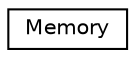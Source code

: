 digraph "Graphical Class Hierarchy"
{
 // LATEX_PDF_SIZE
  edge [fontname="Helvetica",fontsize="10",labelfontname="Helvetica",labelfontsize="10"];
  node [fontname="Helvetica",fontsize="10",shape=record];
  rankdir="LR";
  Node0 [label="Memory",height=0.2,width=0.4,color="black", fillcolor="white", style="filled",URL="$class_memory.html",tooltip=" "];
}
